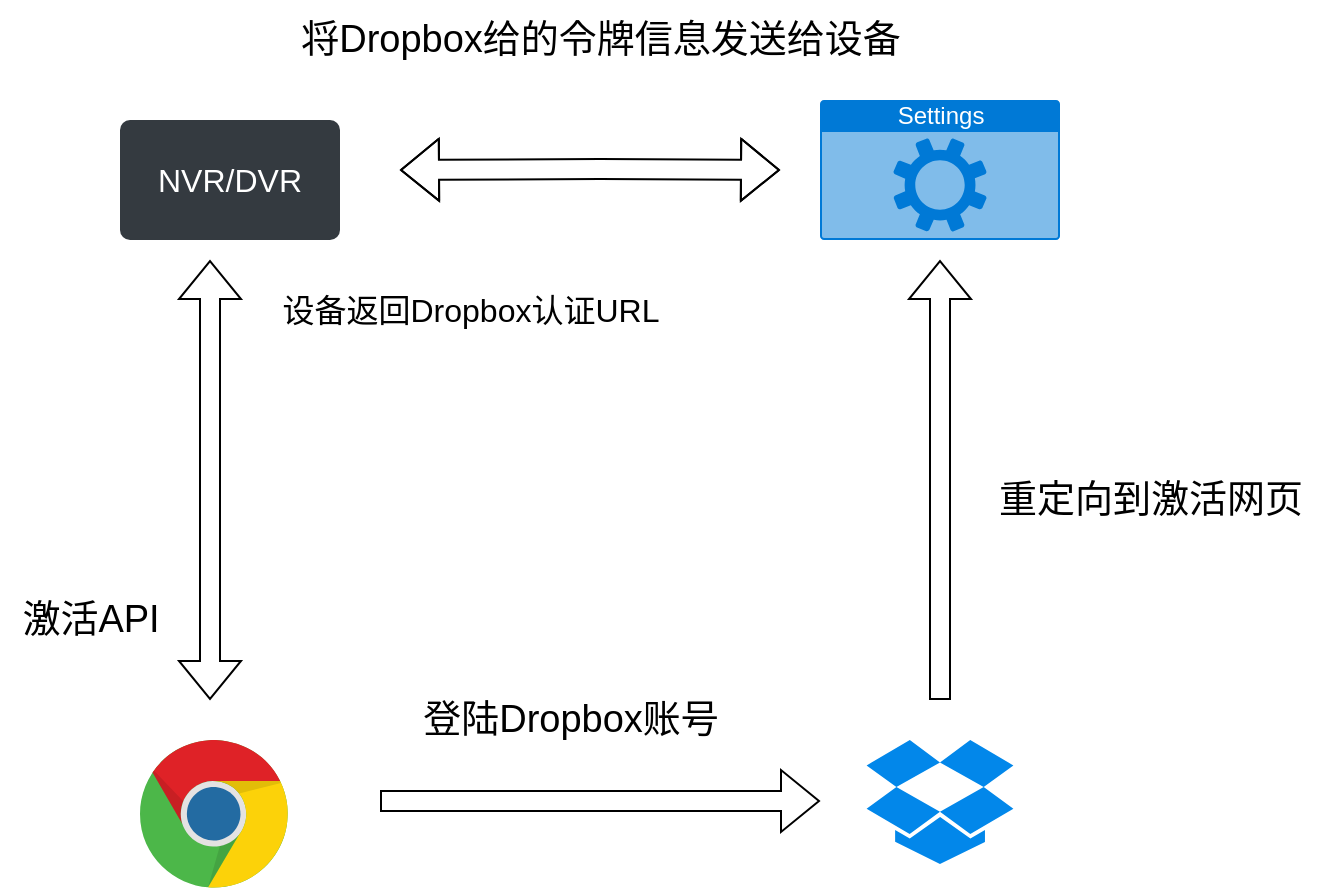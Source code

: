<mxfile version="20.8.20" type="github">
  <diagram name="第 1 页" id="Dg5zhGwgxXFSO0t09YGG">
    <mxGraphModel dx="1434" dy="764" grid="1" gridSize="10" guides="1" tooltips="1" connect="1" arrows="1" fold="1" page="1" pageScale="1" pageWidth="827" pageHeight="1169" math="0" shadow="0">
      <root>
        <mxCell id="0" />
        <mxCell id="1" parent="0" />
        <mxCell id="ySVPl3pDz9SrmuDgb9D1-5" value="" style="dashed=0;outlineConnect=0;html=1;align=center;labelPosition=center;verticalLabelPosition=bottom;verticalAlign=top;shape=mxgraph.weblogos.chrome" vertex="1" parent="1">
          <mxGeometry x="170" y="430" width="74.8" height="75.4" as="geometry" />
        </mxCell>
        <mxCell id="ySVPl3pDz9SrmuDgb9D1-6" value="" style="dashed=0;outlineConnect=0;html=1;align=center;labelPosition=center;verticalLabelPosition=bottom;verticalAlign=top;shape=mxgraph.weblogos.dropbox;fillColor=#0287EA" vertex="1" parent="1">
          <mxGeometry x="533.3" y="430" width="73.4" height="62" as="geometry" />
        </mxCell>
        <mxCell id="ySVPl3pDz9SrmuDgb9D1-7" value="Settings" style="html=1;strokeColor=none;fillColor=#0079D6;labelPosition=center;verticalLabelPosition=middle;verticalAlign=top;align=center;fontSize=12;outlineConnect=0;spacingTop=-6;fontColor=#FFFFFF;sketch=0;shape=mxgraph.sitemap.settings;" vertex="1" parent="1">
          <mxGeometry x="510" y="110" width="120" height="70" as="geometry" />
        </mxCell>
        <mxCell id="ySVPl3pDz9SrmuDgb9D1-9" value="&lt;font style=&quot;vertical-align: inherit;&quot;&gt;&lt;font style=&quot;vertical-align: inherit;&quot;&gt;&lt;font style=&quot;vertical-align: inherit;&quot;&gt;&lt;font style=&quot;vertical-align: inherit;&quot;&gt;NVR/DVR&lt;/font&gt;&lt;/font&gt;&lt;/font&gt;&lt;/font&gt;" style="html=1;shadow=0;dashed=0;shape=mxgraph.bootstrap.rrect;rSize=5;strokeColor=none;strokeWidth=1;fillColor=#343A40;fontColor=#ffffff;whiteSpace=wrap;align=center;verticalAlign=middle;spacingLeft=0;fontStyle=0;fontSize=16;spacing=5;" vertex="1" parent="1">
          <mxGeometry x="160" y="120" width="110" height="60" as="geometry" />
        </mxCell>
        <mxCell id="ySVPl3pDz9SrmuDgb9D1-15" value="&lt;font style=&quot;vertical-align: inherit; font-size: 19px;&quot;&gt;&lt;font style=&quot;vertical-align: inherit; font-size: 19px;&quot;&gt;激活API&lt;/font&gt;&lt;/font&gt;" style="text;html=1;align=center;verticalAlign=middle;resizable=0;points=[];autosize=1;strokeColor=none;fillColor=none;fontSize=19;" vertex="1" parent="1">
          <mxGeometry x="100" y="350" width="90" height="40" as="geometry" />
        </mxCell>
        <mxCell id="ySVPl3pDz9SrmuDgb9D1-16" value="&lt;font style=&quot;vertical-align: inherit; font-size: 16px;&quot;&gt;&lt;font style=&quot;vertical-align: inherit; font-size: 16px;&quot;&gt;设备返回Dropbox认证URL&lt;/font&gt;&lt;/font&gt;" style="text;html=1;align=center;verticalAlign=middle;resizable=0;points=[];autosize=1;strokeColor=none;fillColor=none;fontSize=16;" vertex="1" parent="1">
          <mxGeometry x="230" y="200" width="210" height="30" as="geometry" />
        </mxCell>
        <mxCell id="ySVPl3pDz9SrmuDgb9D1-18" value="" style="shape=flexArrow;endArrow=classic;startArrow=classic;html=1;rounded=0;" edge="1" parent="1">
          <mxGeometry width="100" height="100" relative="1" as="geometry">
            <mxPoint x="205" y="410" as="sourcePoint" />
            <mxPoint x="205" y="190" as="targetPoint" />
          </mxGeometry>
        </mxCell>
        <mxCell id="ySVPl3pDz9SrmuDgb9D1-20" value="" style="shape=flexArrow;endArrow=classic;startArrow=classic;html=1;rounded=0;" edge="1" parent="1">
          <mxGeometry width="100" height="100" relative="1" as="geometry">
            <mxPoint x="300" y="145" as="sourcePoint" />
            <mxPoint x="490" y="145" as="targetPoint" />
            <Array as="points">
              <mxPoint x="400" y="144.5" />
            </Array>
          </mxGeometry>
        </mxCell>
        <mxCell id="ySVPl3pDz9SrmuDgb9D1-22" value="&lt;font style=&quot;vertical-align: inherit;&quot;&gt;&lt;font style=&quot;vertical-align: inherit;&quot;&gt;登陆Dropbox账号&lt;/font&gt;&lt;/font&gt;" style="text;html=1;align=center;verticalAlign=middle;resizable=0;points=[];autosize=1;strokeColor=none;fillColor=none;fontSize=19;" vertex="1" parent="1">
          <mxGeometry x="300" y="400" width="170" height="40" as="geometry" />
        </mxCell>
        <mxCell id="ySVPl3pDz9SrmuDgb9D1-23" value="&lt;font style=&quot;vertical-align: inherit;&quot;&gt;&lt;font style=&quot;vertical-align: inherit;&quot;&gt;&lt;font style=&quot;vertical-align: inherit;&quot;&gt;&lt;font style=&quot;vertical-align: inherit;&quot;&gt;重定向到激活网页&lt;/font&gt;&lt;/font&gt;&lt;/font&gt;&lt;/font&gt;" style="text;html=1;align=center;verticalAlign=middle;resizable=0;points=[];autosize=1;strokeColor=none;fillColor=none;fontSize=19;" vertex="1" parent="1">
          <mxGeometry x="585" y="290" width="180" height="40" as="geometry" />
        </mxCell>
        <mxCell id="ySVPl3pDz9SrmuDgb9D1-24" value="" style="shape=flexArrow;endArrow=classic;html=1;rounded=0;fontSize=16;" edge="1" parent="1">
          <mxGeometry width="50" height="50" relative="1" as="geometry">
            <mxPoint x="290" y="460.5" as="sourcePoint" />
            <mxPoint x="510" y="460.5" as="targetPoint" />
          </mxGeometry>
        </mxCell>
        <mxCell id="ySVPl3pDz9SrmuDgb9D1-25" value="" style="shape=flexArrow;endArrow=classic;html=1;rounded=0;fontSize=16;" edge="1" parent="1">
          <mxGeometry width="50" height="50" relative="1" as="geometry">
            <mxPoint x="570" y="410" as="sourcePoint" />
            <mxPoint x="570" y="190" as="targetPoint" />
          </mxGeometry>
        </mxCell>
        <mxCell id="ySVPl3pDz9SrmuDgb9D1-26" value="&lt;font style=&quot;vertical-align: inherit;&quot;&gt;&lt;font style=&quot;vertical-align: inherit;&quot;&gt;&lt;font style=&quot;vertical-align: inherit;&quot;&gt;&lt;font style=&quot;vertical-align: inherit;&quot;&gt;&lt;font style=&quot;vertical-align: inherit;&quot;&gt;&lt;font style=&quot;vertical-align: inherit;&quot;&gt;将Dropbox给的令牌信息发送给设备&lt;/font&gt;&lt;/font&gt;&lt;/font&gt;&lt;/font&gt;&lt;/font&gt;&lt;/font&gt;" style="text;html=1;align=center;verticalAlign=middle;resizable=0;points=[];autosize=1;strokeColor=none;fillColor=none;fontSize=19;" vertex="1" parent="1">
          <mxGeometry x="240" y="60" width="320" height="40" as="geometry" />
        </mxCell>
      </root>
    </mxGraphModel>
  </diagram>
</mxfile>
